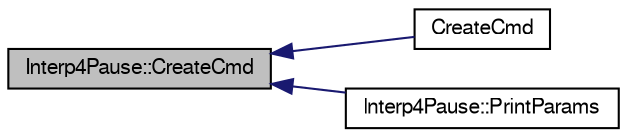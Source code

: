 digraph "Interp4Pause::CreateCmd"
{
  edge [fontname="FreeSans",fontsize="10",labelfontname="FreeSans",labelfontsize="10"];
  node [fontname="FreeSans",fontsize="10",shape=record];
  rankdir="LR";
  Node7 [label="Interp4Pause::CreateCmd",height=0.2,width=0.4,color="black", fillcolor="grey75", style="filled", fontcolor="black"];
  Node7 -> Node8 [dir="back",color="midnightblue",fontsize="10",style="solid",fontname="FreeSans"];
  Node8 [label="CreateCmd",height=0.2,width=0.4,color="black", fillcolor="white", style="filled",URL="$Interp4Pause_8cpp.html#a0ab483787498a2b002838d9426437be6"];
  Node7 -> Node9 [dir="back",color="midnightblue",fontsize="10",style="solid",fontname="FreeSans"];
  Node9 [label="Interp4Pause::PrintParams",height=0.2,width=0.4,color="black", fillcolor="white", style="filled",URL="$classInterp4Pause.html#aa12d0dd443e7c46c88f3f139d7382a1d",tooltip="Wyświetla wartości wczytanych parametrów. "];
}
